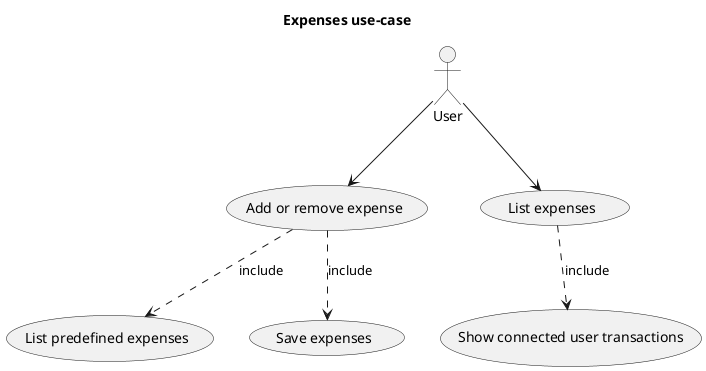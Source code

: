 @startuml expenses_usecase
title Expenses use-case
actor "User" as user
"Add or remove expense" as (add_exp)
"List predefined expenses" as (list_pred)
"Save expenses" as (save_exp)
add_exp ..> list_pred : include
add_exp ..> save_exp : include
"List expenses" as (list_exp_all)
"Show connected user transactions" as (show_tr)
list_exp_all ..> show_tr : include

user --> add_exp
user --> list_exp_all
@enduml
